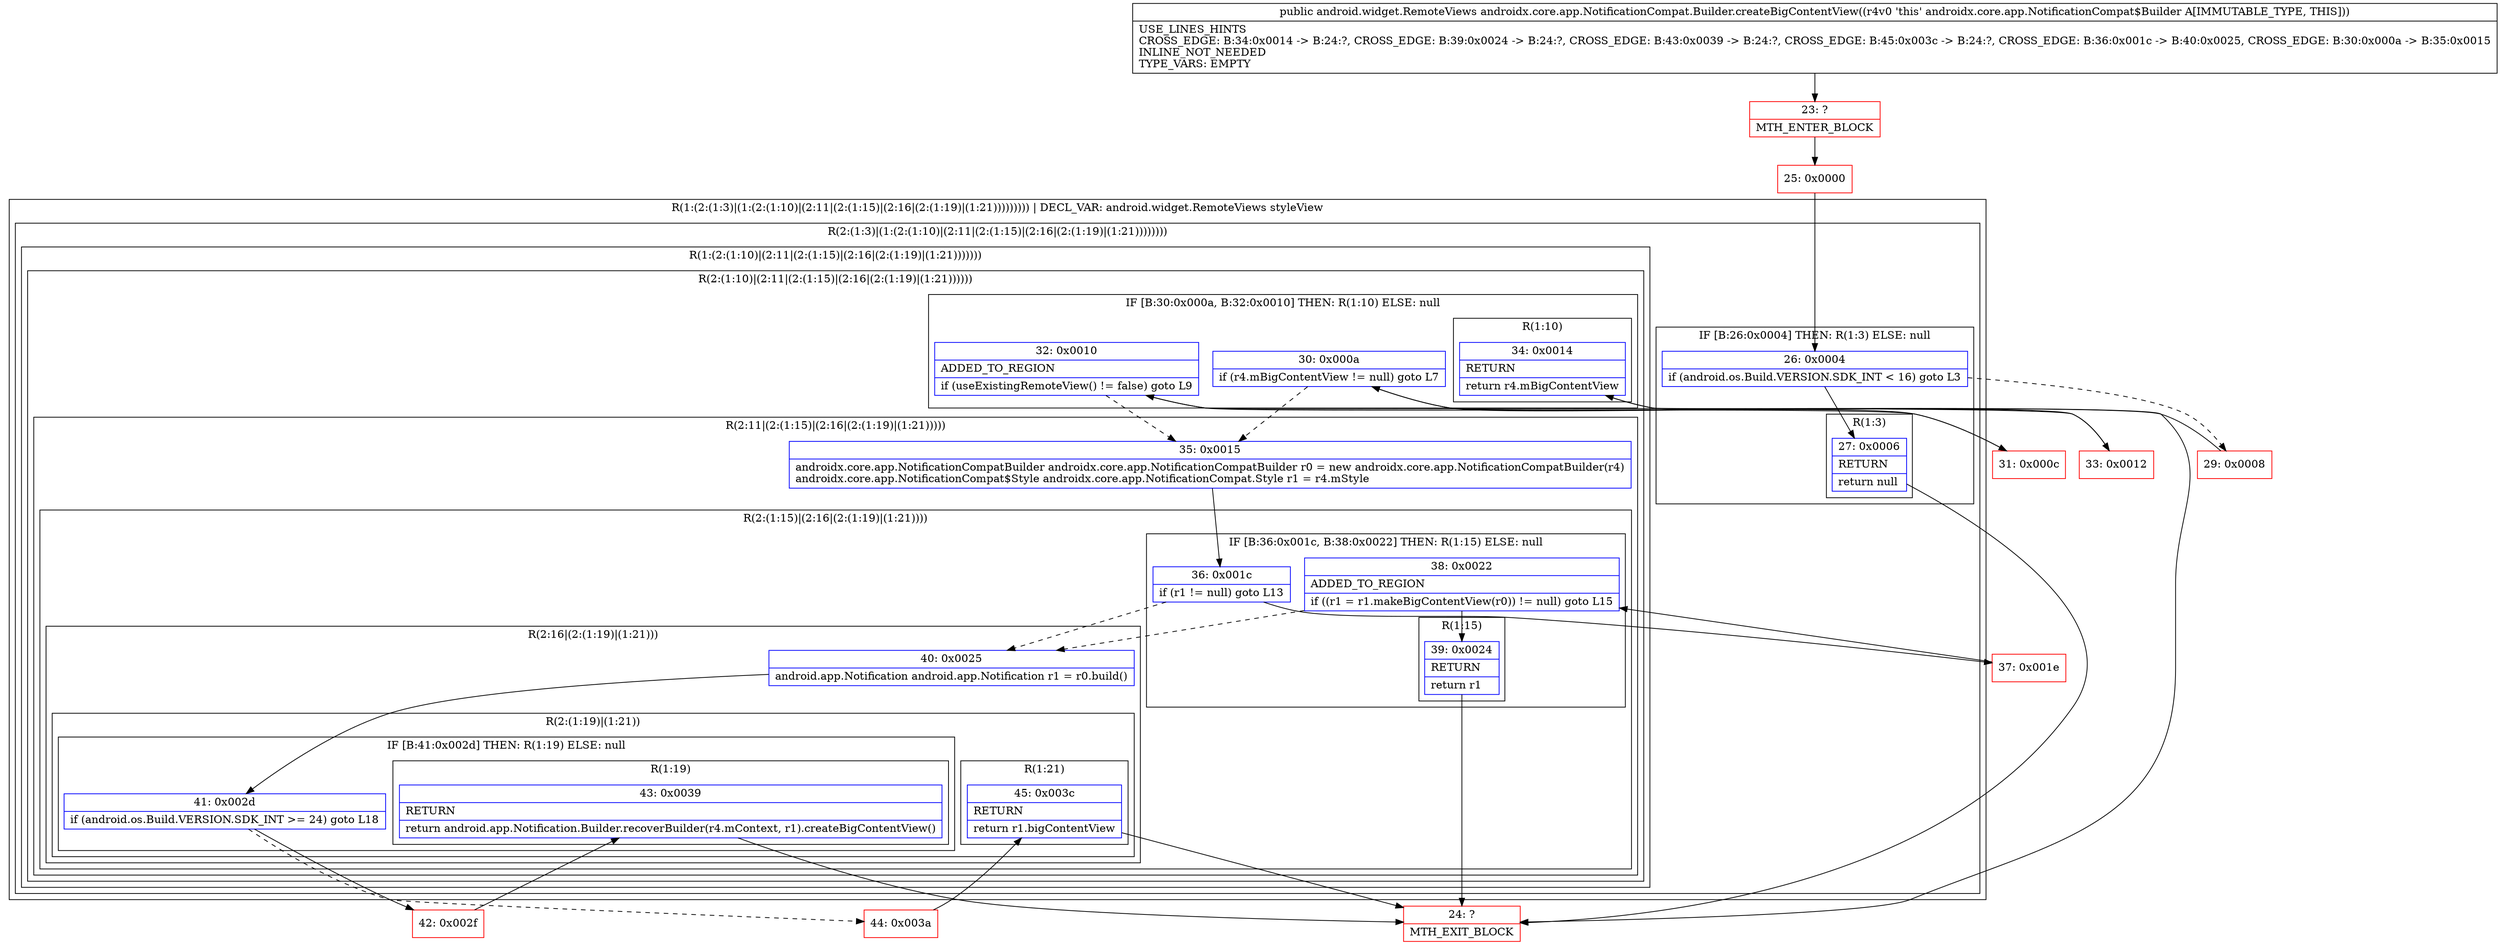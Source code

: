 digraph "CFG forandroidx.core.app.NotificationCompat.Builder.createBigContentView()Landroid\/widget\/RemoteViews;" {
subgraph cluster_Region_1915395626 {
label = "R(1:(2:(1:3)|(1:(2:(1:10)|(2:11|(2:(1:15)|(2:16|(2:(1:19)|(1:21))))))))) | DECL_VAR: android.widget.RemoteViews styleView\l";
node [shape=record,color=blue];
subgraph cluster_Region_1813231904 {
label = "R(2:(1:3)|(1:(2:(1:10)|(2:11|(2:(1:15)|(2:16|(2:(1:19)|(1:21))))))))";
node [shape=record,color=blue];
subgraph cluster_IfRegion_1935183296 {
label = "IF [B:26:0x0004] THEN: R(1:3) ELSE: null";
node [shape=record,color=blue];
Node_26 [shape=record,label="{26\:\ 0x0004|if (android.os.Build.VERSION.SDK_INT \< 16) goto L3\l}"];
subgraph cluster_Region_201516123 {
label = "R(1:3)";
node [shape=record,color=blue];
Node_27 [shape=record,label="{27\:\ 0x0006|RETURN\l|return null\l}"];
}
}
subgraph cluster_Region_721416255 {
label = "R(1:(2:(1:10)|(2:11|(2:(1:15)|(2:16|(2:(1:19)|(1:21)))))))";
node [shape=record,color=blue];
subgraph cluster_Region_1540658937 {
label = "R(2:(1:10)|(2:11|(2:(1:15)|(2:16|(2:(1:19)|(1:21))))))";
node [shape=record,color=blue];
subgraph cluster_IfRegion_1817523918 {
label = "IF [B:30:0x000a, B:32:0x0010] THEN: R(1:10) ELSE: null";
node [shape=record,color=blue];
Node_30 [shape=record,label="{30\:\ 0x000a|if (r4.mBigContentView != null) goto L7\l}"];
Node_32 [shape=record,label="{32\:\ 0x0010|ADDED_TO_REGION\l|if (useExistingRemoteView() != false) goto L9\l}"];
subgraph cluster_Region_2003707683 {
label = "R(1:10)";
node [shape=record,color=blue];
Node_34 [shape=record,label="{34\:\ 0x0014|RETURN\l|return r4.mBigContentView\l}"];
}
}
subgraph cluster_Region_706347295 {
label = "R(2:11|(2:(1:15)|(2:16|(2:(1:19)|(1:21)))))";
node [shape=record,color=blue];
Node_35 [shape=record,label="{35\:\ 0x0015|androidx.core.app.NotificationCompatBuilder androidx.core.app.NotificationCompatBuilder r0 = new androidx.core.app.NotificationCompatBuilder(r4)\landroidx.core.app.NotificationCompat$Style androidx.core.app.NotificationCompat.Style r1 = r4.mStyle\l}"];
subgraph cluster_Region_583360505 {
label = "R(2:(1:15)|(2:16|(2:(1:19)|(1:21))))";
node [shape=record,color=blue];
subgraph cluster_IfRegion_1348826430 {
label = "IF [B:36:0x001c, B:38:0x0022] THEN: R(1:15) ELSE: null";
node [shape=record,color=blue];
Node_36 [shape=record,label="{36\:\ 0x001c|if (r1 != null) goto L13\l}"];
Node_38 [shape=record,label="{38\:\ 0x0022|ADDED_TO_REGION\l|if ((r1 = r1.makeBigContentView(r0)) != null) goto L15\l}"];
subgraph cluster_Region_1574532614 {
label = "R(1:15)";
node [shape=record,color=blue];
Node_39 [shape=record,label="{39\:\ 0x0024|RETURN\l|return r1\l}"];
}
}
subgraph cluster_Region_26127625 {
label = "R(2:16|(2:(1:19)|(1:21)))";
node [shape=record,color=blue];
Node_40 [shape=record,label="{40\:\ 0x0025|android.app.Notification android.app.Notification r1 = r0.build()\l}"];
subgraph cluster_Region_419416117 {
label = "R(2:(1:19)|(1:21))";
node [shape=record,color=blue];
subgraph cluster_IfRegion_514761526 {
label = "IF [B:41:0x002d] THEN: R(1:19) ELSE: null";
node [shape=record,color=blue];
Node_41 [shape=record,label="{41\:\ 0x002d|if (android.os.Build.VERSION.SDK_INT \>= 24) goto L18\l}"];
subgraph cluster_Region_362713828 {
label = "R(1:19)";
node [shape=record,color=blue];
Node_43 [shape=record,label="{43\:\ 0x0039|RETURN\l|return android.app.Notification.Builder.recoverBuilder(r4.mContext, r1).createBigContentView()\l}"];
}
}
subgraph cluster_Region_1878420401 {
label = "R(1:21)";
node [shape=record,color=blue];
Node_45 [shape=record,label="{45\:\ 0x003c|RETURN\l|return r1.bigContentView\l}"];
}
}
}
}
}
}
}
}
}
Node_23 [shape=record,color=red,label="{23\:\ ?|MTH_ENTER_BLOCK\l}"];
Node_25 [shape=record,color=red,label="{25\:\ 0x0000}"];
Node_24 [shape=record,color=red,label="{24\:\ ?|MTH_EXIT_BLOCK\l}"];
Node_29 [shape=record,color=red,label="{29\:\ 0x0008}"];
Node_31 [shape=record,color=red,label="{31\:\ 0x000c}"];
Node_33 [shape=record,color=red,label="{33\:\ 0x0012}"];
Node_37 [shape=record,color=red,label="{37\:\ 0x001e}"];
Node_42 [shape=record,color=red,label="{42\:\ 0x002f}"];
Node_44 [shape=record,color=red,label="{44\:\ 0x003a}"];
MethodNode[shape=record,label="{public android.widget.RemoteViews androidx.core.app.NotificationCompat.Builder.createBigContentView((r4v0 'this' androidx.core.app.NotificationCompat$Builder A[IMMUTABLE_TYPE, THIS]))  | USE_LINES_HINTS\lCROSS_EDGE: B:34:0x0014 \-\> B:24:?, CROSS_EDGE: B:39:0x0024 \-\> B:24:?, CROSS_EDGE: B:43:0x0039 \-\> B:24:?, CROSS_EDGE: B:45:0x003c \-\> B:24:?, CROSS_EDGE: B:36:0x001c \-\> B:40:0x0025, CROSS_EDGE: B:30:0x000a \-\> B:35:0x0015\lINLINE_NOT_NEEDED\lTYPE_VARS: EMPTY\l}"];
MethodNode -> Node_23;Node_26 -> Node_27;
Node_26 -> Node_29[style=dashed];
Node_27 -> Node_24;
Node_30 -> Node_31;
Node_30 -> Node_35[style=dashed];
Node_32 -> Node_33;
Node_32 -> Node_35[style=dashed];
Node_34 -> Node_24;
Node_35 -> Node_36;
Node_36 -> Node_37;
Node_36 -> Node_40[style=dashed];
Node_38 -> Node_39;
Node_38 -> Node_40[style=dashed];
Node_39 -> Node_24;
Node_40 -> Node_41;
Node_41 -> Node_42;
Node_41 -> Node_44[style=dashed];
Node_43 -> Node_24;
Node_45 -> Node_24;
Node_23 -> Node_25;
Node_25 -> Node_26;
Node_29 -> Node_30;
Node_31 -> Node_32;
Node_33 -> Node_34;
Node_37 -> Node_38;
Node_42 -> Node_43;
Node_44 -> Node_45;
}

